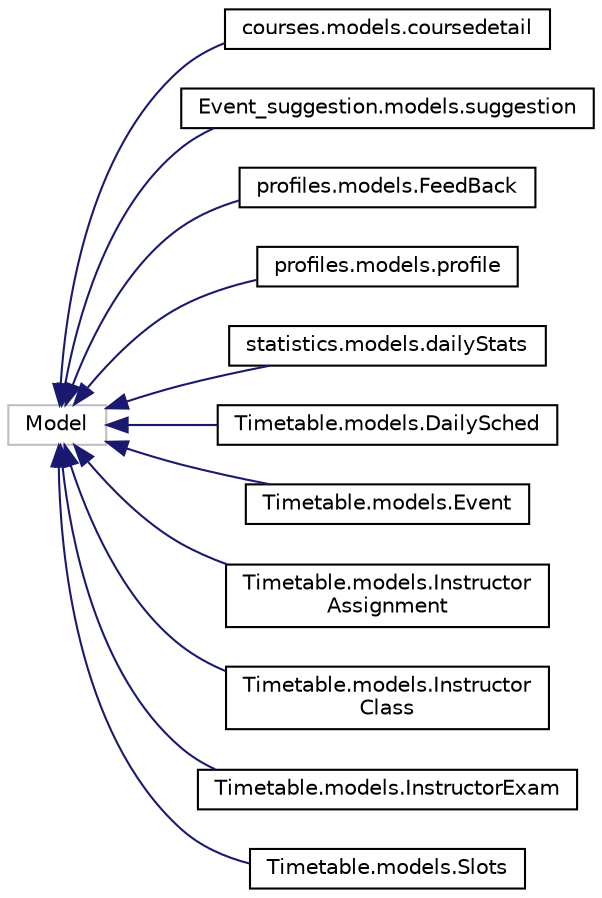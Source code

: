 digraph "Graphical Class Hierarchy"
{
  edge [fontname="Helvetica",fontsize="10",labelfontname="Helvetica",labelfontsize="10"];
  node [fontname="Helvetica",fontsize="10",shape=record];
  rankdir="LR";
  Node21 [label="Model",height=0.2,width=0.4,color="grey75", fillcolor="white", style="filled"];
  Node21 -> Node0 [dir="back",color="midnightblue",fontsize="10",style="solid",fontname="Helvetica"];
  Node0 [label="courses.models.coursedetail",height=0.2,width=0.4,color="black", fillcolor="white", style="filled",URL="$classcourses_1_1models_1_1coursedetail.html",tooltip="coursedetail model stores all the details of the course "];
  Node21 -> Node23 [dir="back",color="midnightblue",fontsize="10",style="solid",fontname="Helvetica"];
  Node23 [label="Event_suggestion.models.suggestion",height=0.2,width=0.4,color="black", fillcolor="white", style="filled",URL="$classEvent__suggestion_1_1models_1_1suggestion.html",tooltip="A model for football match suggestion. "];
  Node21 -> Node24 [dir="back",color="midnightblue",fontsize="10",style="solid",fontname="Helvetica"];
  Node24 [label="profiles.models.FeedBack",height=0.2,width=0.4,color="black", fillcolor="white", style="filled",URL="$classprofiles_1_1models_1_1FeedBack.html",tooltip="To execute mycall at login. "];
  Node21 -> Node25 [dir="back",color="midnightblue",fontsize="10",style="solid",fontname="Helvetica"];
  Node25 [label="profiles.models.profile",height=0.2,width=0.4,color="black", fillcolor="white", style="filled",URL="$classprofiles_1_1models_1_1profile.html",tooltip="Profile model is a model connected to every user. "];
  Node21 -> Node26 [dir="back",color="midnightblue",fontsize="10",style="solid",fontname="Helvetica"];
  Node26 [label="statistics.models.dailyStats",height=0.2,width=0.4,color="black", fillcolor="white", style="filled",URL="$classstatistics_1_1models_1_1dailyStats.html",tooltip="dailyStats is a django model developed for storing data of a given day of a given user ..."];
  Node21 -> Node27 [dir="back",color="midnightblue",fontsize="10",style="solid",fontname="Helvetica"];
  Node27 [label="Timetable.models.DailySched",height=0.2,width=0.4,color="black", fillcolor="white", style="filled",URL="$classTimetable_1_1models_1_1DailySched.html",tooltip="A model named DailySched. "];
  Node21 -> Node28 [dir="back",color="midnightblue",fontsize="10",style="solid",fontname="Helvetica"];
  Node28 [label="Timetable.models.Event",height=0.2,width=0.4,color="black", fillcolor="white", style="filled",URL="$classTimetable_1_1models_1_1Event.html",tooltip="A model named Event. "];
  Node21 -> Node29 [dir="back",color="midnightblue",fontsize="10",style="solid",fontname="Helvetica"];
  Node29 [label="Timetable.models.Instructor\lAssignment",height=0.2,width=0.4,color="black", fillcolor="white", style="filled",URL="$classTimetable_1_1models_1_1InstructorAssignment.html",tooltip="A model for assignments given by the instrtuctor. "];
  Node21 -> Node30 [dir="back",color="midnightblue",fontsize="10",style="solid",fontname="Helvetica"];
  Node30 [label="Timetable.models.Instructor\lClass",height=0.2,width=0.4,color="black", fillcolor="white", style="filled",URL="$classTimetable_1_1models_1_1InstructorClass.html",tooltip="A model for classes scheduled by the instructor. "];
  Node21 -> Node31 [dir="back",color="midnightblue",fontsize="10",style="solid",fontname="Helvetica"];
  Node31 [label="Timetable.models.InstructorExam",height=0.2,width=0.4,color="black", fillcolor="white", style="filled",URL="$classTimetable_1_1models_1_1InstructorExam.html",tooltip="A model for exams given by instructors. "];
  Node21 -> Node32 [dir="back",color="midnightblue",fontsize="10",style="solid",fontname="Helvetica"];
  Node32 [label="Timetable.models.Slots",height=0.2,width=0.4,color="black", fillcolor="white", style="filled",URL="$classTimetable_1_1models_1_1Slots.html",tooltip="A model for slots. "];
}
